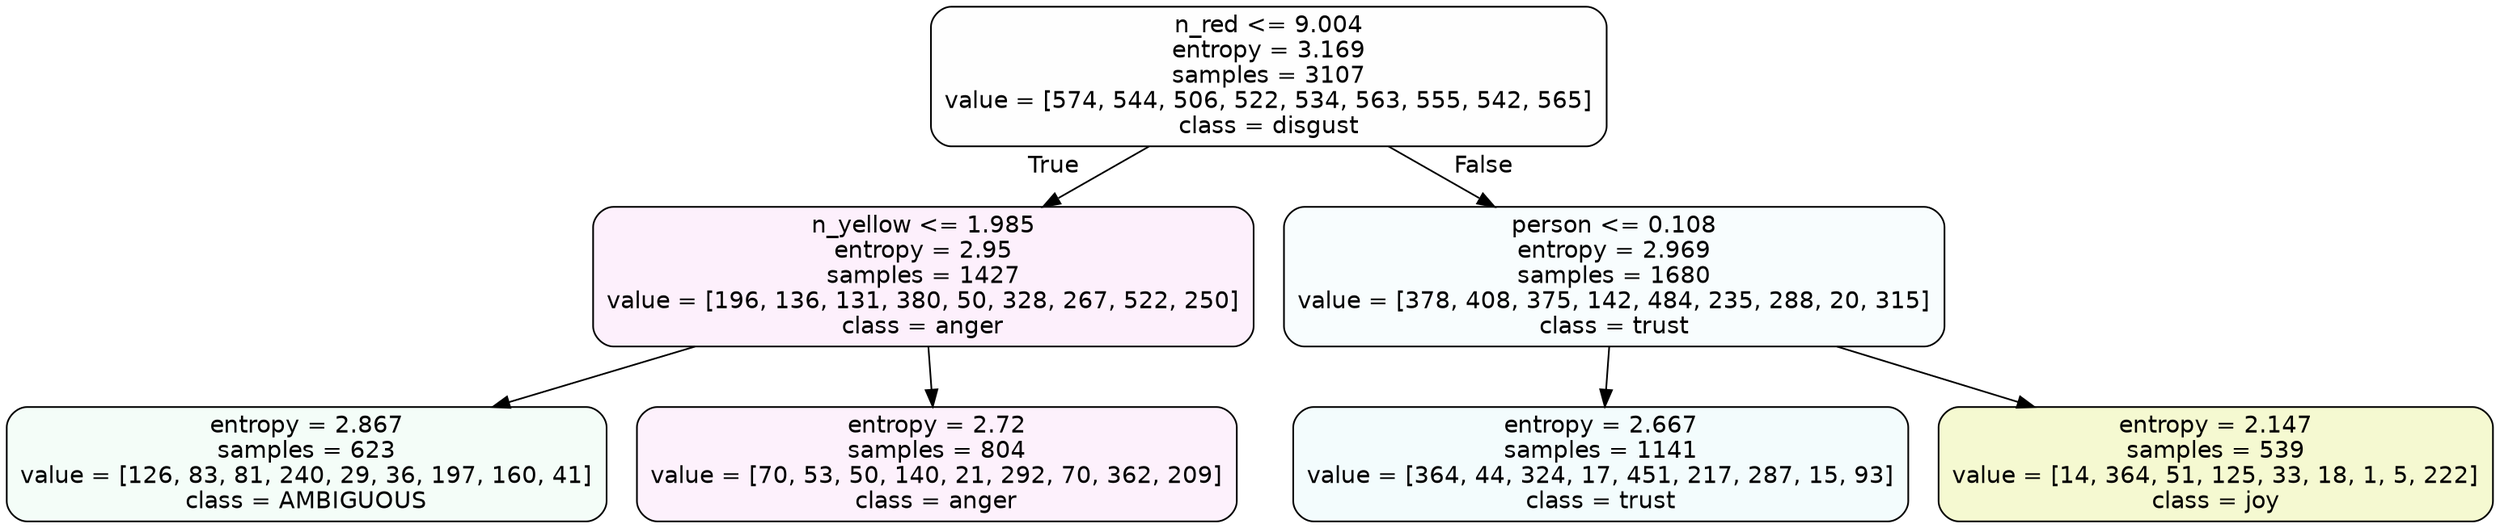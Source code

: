 digraph Tree {
node [shape=box, style="filled, rounded", color="black", fontname=helvetica] ;
edge [fontname=helvetica] ;
0 [label="n_red <= 9.004\nentropy = 3.169\nsamples = 3107\nvalue = [574, 544, 506, 522, 534, 563, 555, 542, 565]\nclass = disgust", fillcolor="#e5813901"] ;
1 [label="n_yellow <= 1.985\nentropy = 2.95\nsamples = 1427\nvalue = [196, 136, 131, 380, 50, 328, 267, 522, 250]\nclass = anger", fillcolor="#e539d713"] ;
0 -> 1 [labeldistance=2.5, labelangle=45, headlabel="True"] ;
2 [label="entropy = 2.867\nsamples = 623\nvalue = [126, 83, 81, 240, 29, 36, 197, 160, 41]\nclass = AMBIGUOUS", fillcolor="#39e5810e"] ;
1 -> 2 ;
3 [label="entropy = 2.72\nsamples = 804\nvalue = [70, 53, 50, 140, 21, 292, 70, 362, 209]\nclass = anger", fillcolor="#e539d712"] ;
1 -> 3 ;
4 [label="person <= 0.108\nentropy = 2.969\nsamples = 1680\nvalue = [378, 408, 375, 142, 484, 235, 288, 20, 315]\nclass = trust", fillcolor="#39d7e509"] ;
0 -> 4 [labeldistance=2.5, labelangle=-45, headlabel="False"] ;
5 [label="entropy = 2.667\nsamples = 1141\nvalue = [364, 44, 324, 17, 451, 217, 287, 15, 93]\nclass = trust", fillcolor="#39d7e50f"] ;
4 -> 5 ;
6 [label="entropy = 2.147\nsamples = 539\nvalue = [14, 364, 51, 125, 33, 18, 1, 5, 222]\nclass = joy", fillcolor="#d7e5393b"] ;
4 -> 6 ;
}